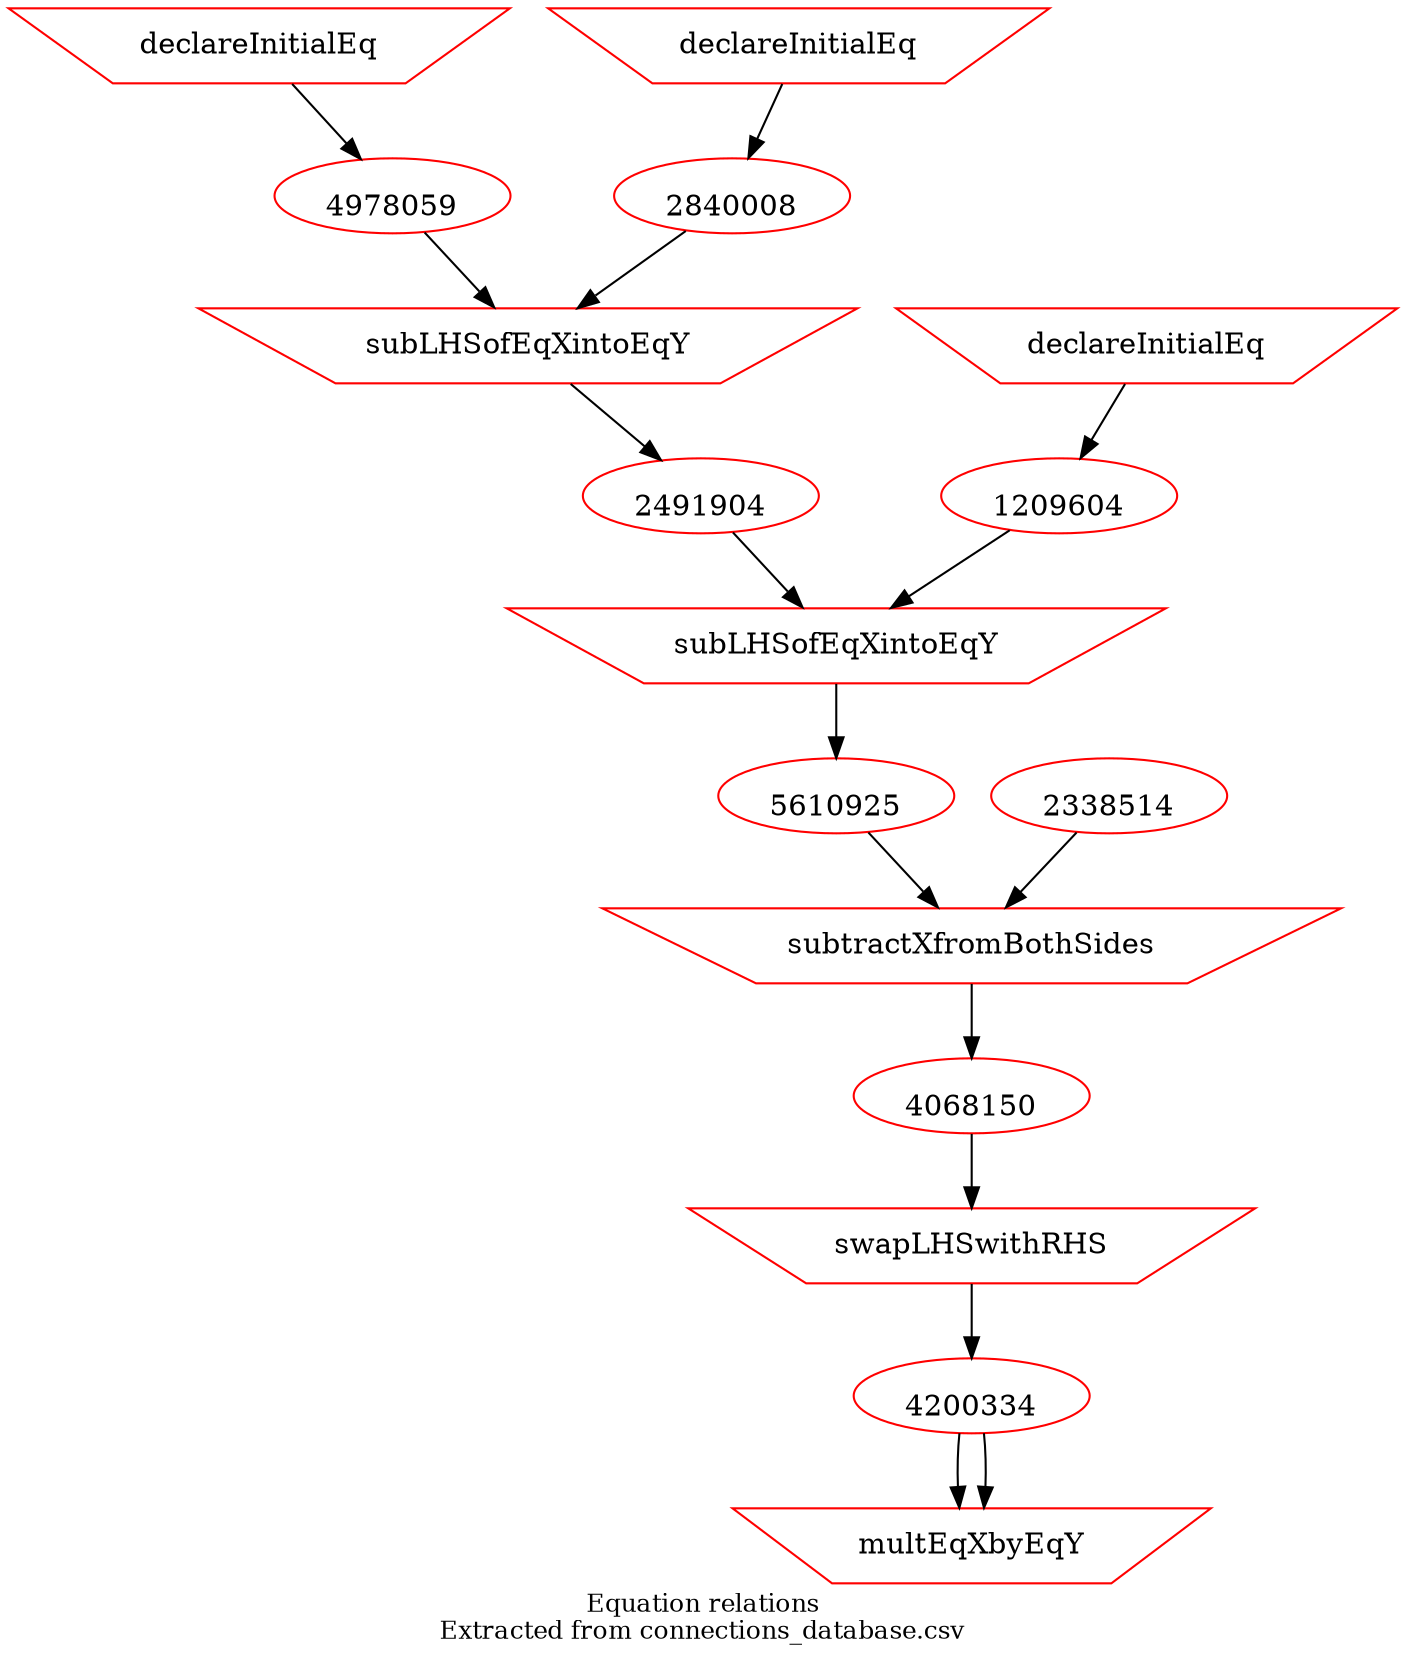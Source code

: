 digraph physicsDerivation {
overlap = false;
label="Equation relations\nExtracted from connections_database.csv";
fontsize=12;
8668018 -> 4978059;
3445641 -> 2840008;
4733986 -> 1209604;
4978059 -> 7958085;
2840008 -> 7958085;
7958085 -> 2491904;
1209604 -> 3667395;
2491904 -> 3667395;
3667395 -> 5610925;
2338514 -> 7952658;
5610925 -> 7952658;
7952658 -> 4068150;
4068150 -> 3871228;
3871228 -> 4200334;
4200334 -> 4738354;
4200334 -> 4738354;
1209604 [shape=ellipse, color=red,image="../../expressions/8311458118.png",labelloc=b,URL="http://output.com"];
2491904 [shape=ellipse, color=red,image="../../expressions/3951205425.png",labelloc=b,URL="http://output.com"];
2840008 [shape=ellipse, color=red,image="../../expressions/8257621077.png",labelloc=b,URL="http://output.com"];
4068150 [shape=ellipse, color=red,image="../../expressions/5530148480.png",labelloc=b,URL="http://output.com"];
4200334 [shape=ellipse, color=red,image="../../expressions/7917051060.png",labelloc=b,URL="http://output.com"];
4978059 [shape=ellipse, color=red,image="../../expressions/1638282134.png",labelloc=b,URL="http://output.com"];
5610925 [shape=ellipse, color=red,image="../../expressions/8139187332.png",labelloc=b,URL="http://output.com"];
3445641 [shape=invtrapezium, color=red,label="declareInitialEq"];
3667395 [shape=invtrapezium, color=red,label="subLHSofEqXintoEqY"];
3871228 [shape=invtrapezium, color=red,label="swapLHSwithRHS"];
4733986 [shape=invtrapezium, color=red,label="declareInitialEq"];
4738354 [shape=invtrapezium, color=red,label="multEqXbyEqY"];
7952658 [shape=invtrapezium, color=red,label="subtractXfromBothSides"];
7958085 [shape=invtrapezium, color=red,label="subLHSofEqXintoEqY"];
8668018 [shape=invtrapezium, color=red,label="declareInitialEq"];
2338514 [shape=ellipse, color=red,image="../../feeds/2338514.png",labelloc=b,URL="http://feed.com"];
}

